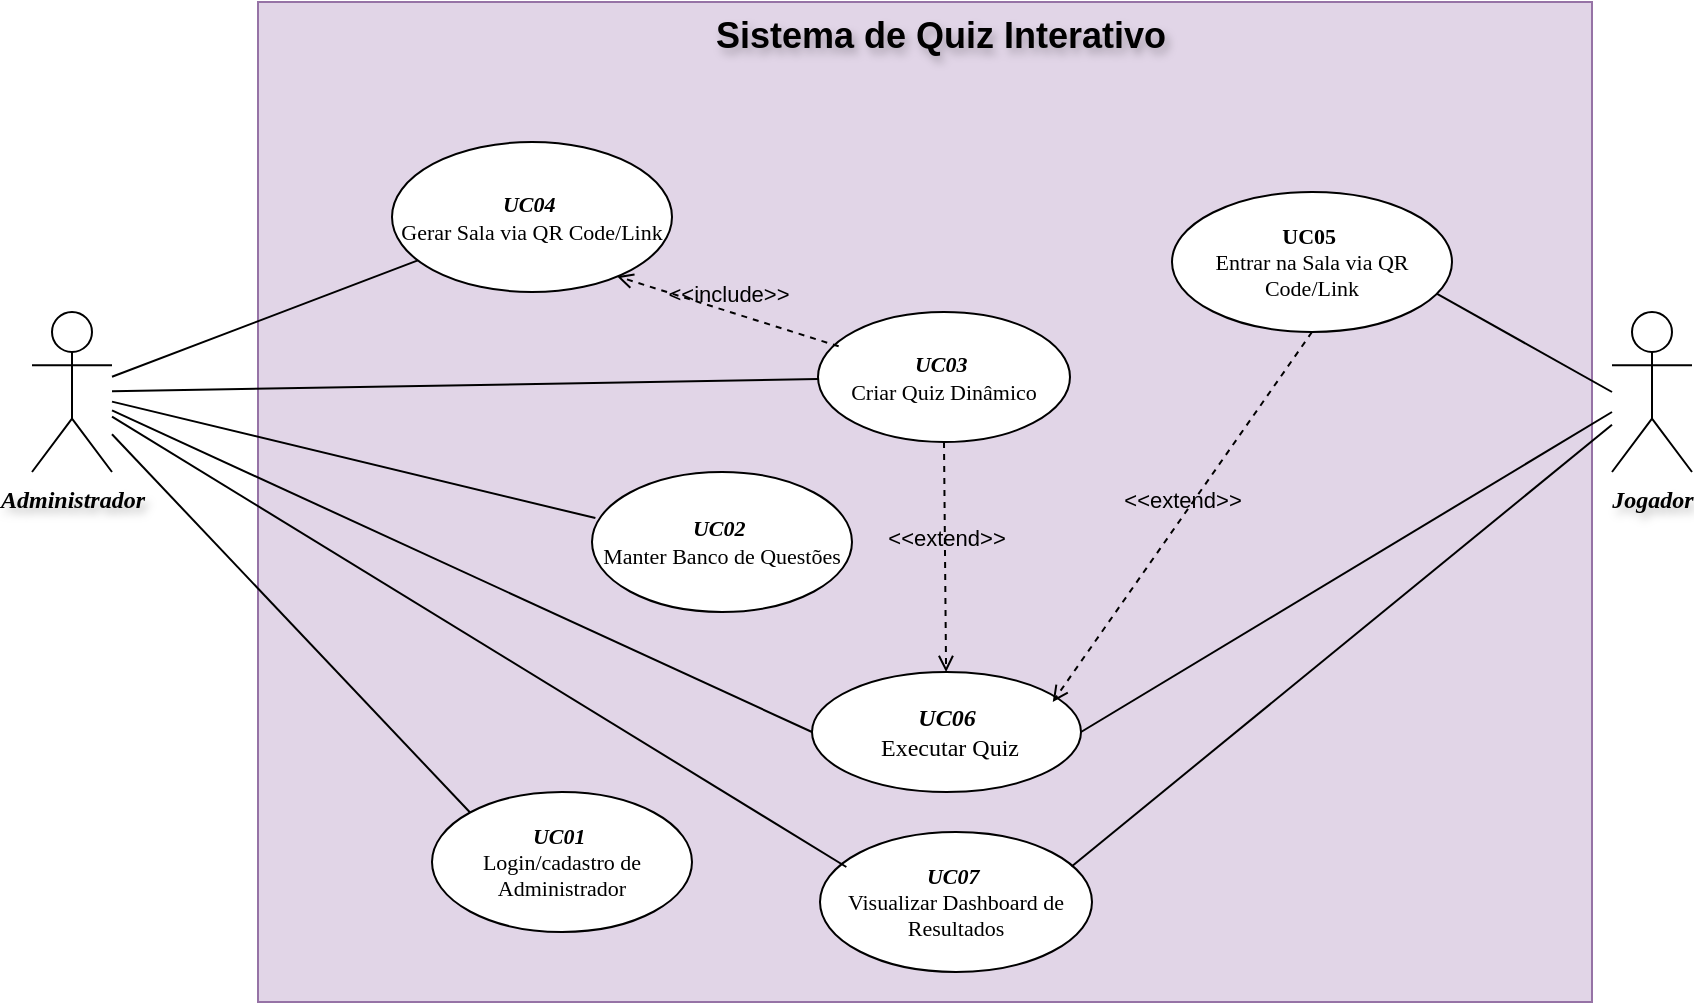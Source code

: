 <mxfile version="28.2.4">
  <diagram name="Página-1" id="Kir5lUTQsP73AKyXWG9N">
    <mxGraphModel dx="1924" dy="555" grid="1" gridSize="10" guides="1" tooltips="1" connect="1" arrows="1" fold="1" page="1" pageScale="1" pageWidth="827" pageHeight="1169" math="0" shadow="0">
      <root>
        <mxCell id="0" />
        <mxCell id="1" parent="0" />
        <mxCell id="pFB9ruW7gvEPElzmVASX-1" value="Administrador" style="shape=umlActor;verticalLabelPosition=bottom;verticalAlign=top;html=1;fontFamily=Verdana;fontStyle=3;textShadow=1;" parent="1" vertex="1">
          <mxGeometry x="-260" y="235" width="40" height="80" as="geometry" />
        </mxCell>
        <mxCell id="pFB9ruW7gvEPElzmVASX-6" value="Jogador" style="shape=umlActor;verticalLabelPosition=bottom;verticalAlign=top;html=1;fontFamily=Verdana;fontStyle=3;textShadow=1;" parent="1" vertex="1">
          <mxGeometry x="530" y="235" width="40" height="80" as="geometry" />
        </mxCell>
        <mxCell id="pFB9ruW7gvEPElzmVASX-8" value="" style="whiteSpace=wrap;html=1;fillColor=#e1d5e7;strokeColor=#9673a6;" parent="1" vertex="1">
          <mxGeometry x="-147" y="80" width="667" height="500" as="geometry" />
        </mxCell>
        <mxCell id="pFB9ruW7gvEPElzmVASX-10" value="Sistema de Quiz Interativo" style="text;align=center;fontStyle=1;verticalAlign=middle;spacingLeft=3;spacingRight=3;strokeColor=none;rotatable=0;points=[[0,0.5],[1,0.5]];portConstraint=eastwest;html=1;fontSize=18;textShadow=1;" parent="1" vertex="1">
          <mxGeometry x="154" y="84" width="80" height="26" as="geometry" />
        </mxCell>
        <mxCell id="pFB9ruW7gvEPElzmVASX-12" value="&lt;div&gt;&lt;span style=&quot;background-color: transparent; color: light-dark(rgb(0, 0, 0), rgb(255, 255, 255));&quot;&gt;&lt;b&gt;&lt;i&gt;UC01&amp;nbsp;&lt;/i&gt;&lt;/b&gt;&lt;/span&gt;&lt;/div&gt;&lt;div&gt;Login/cadastro de Administrador&lt;/div&gt;" style="ellipse;whiteSpace=wrap;html=1;align=center;fontFamily=Verdana;fontSize=11;" parent="1" vertex="1">
          <mxGeometry x="-60" y="475" width="130" height="70" as="geometry" />
        </mxCell>
        <mxCell id="pFB9ruW7gvEPElzmVASX-17" value="&lt;b&gt;&lt;i&gt;UC02&lt;/i&gt;&amp;nbsp;&lt;/b&gt;&lt;div&gt;Manter&lt;span style=&quot;background-color: transparent; color: light-dark(rgb(0, 0, 0), rgb(255, 255, 255));&quot;&gt;&amp;nbsp;Banco de Questões&lt;/span&gt;&lt;/div&gt;" style="ellipse;whiteSpace=wrap;html=1;fontFamily=Verdana;fontSize=11;" parent="1" vertex="1">
          <mxGeometry x="20" y="315" width="130" height="70" as="geometry" />
        </mxCell>
        <mxCell id="pFB9ruW7gvEPElzmVASX-20" value="&lt;b&gt;&lt;i&gt;UC03&amp;nbsp;&lt;/i&gt;&lt;/b&gt;&lt;div&gt;Criar Quiz Dinâmico&lt;/div&gt;" style="ellipse;whiteSpace=wrap;html=1;fontFamily=Verdana;fontSize=11;" parent="1" vertex="1">
          <mxGeometry x="133" y="235" width="126" height="65" as="geometry" />
        </mxCell>
        <mxCell id="pFB9ruW7gvEPElzmVASX-21" value="&lt;b&gt;&lt;i&gt;UC04&amp;nbsp;&lt;/i&gt;&lt;/b&gt;&lt;div&gt;Gerar Sala via QR Code/Link&lt;/div&gt;" style="ellipse;whiteSpace=wrap;html=1;fontFamily=Verdana;fontSize=11;" parent="1" vertex="1">
          <mxGeometry x="-80" y="150" width="140" height="75" as="geometry" />
        </mxCell>
        <mxCell id="pFB9ruW7gvEPElzmVASX-22" value="&lt;b&gt;&lt;span&gt;UC05&amp;nbsp;&lt;/span&gt;&lt;/b&gt;&lt;div&gt;Entrar na Sala via QR Code/Link&lt;/div&gt;" style="ellipse;whiteSpace=wrap;html=1;fontFamily=Verdana;fontSize=11;textShadow=0;spacingBottom=0;verticalAlign=middle;horizontal=1;fontStyle=0" parent="1" vertex="1">
          <mxGeometry x="310" y="175" width="140" height="70" as="geometry" />
        </mxCell>
        <mxCell id="pFB9ruW7gvEPElzmVASX-23" value="&lt;b&gt;&lt;i&gt;UC06&lt;/i&gt;&lt;/b&gt;&lt;div&gt;&amp;nbsp;Executar Quiz&lt;/div&gt;" style="ellipse;whiteSpace=wrap;html=1;fontFamily=Verdana;fontSize=12;" parent="1" vertex="1">
          <mxGeometry x="130" y="415" width="134.5" height="60" as="geometry" />
        </mxCell>
        <mxCell id="pFB9ruW7gvEPElzmVASX-24" value="&lt;b&gt;&lt;i&gt;UC07&amp;nbsp;&lt;/i&gt;&lt;/b&gt;&lt;div&gt;Visualizar Dashboard de Resultados&lt;/div&gt;" style="ellipse;whiteSpace=wrap;html=1;fontFamily=Verdana;fontSize=11;" parent="1" vertex="1">
          <mxGeometry x="134" y="495" width="136" height="70" as="geometry" />
        </mxCell>
        <mxCell id="pFB9ruW7gvEPElzmVASX-28" value="" style="endArrow=none;html=1;rounded=0;entryX=0.013;entryY=0.329;entryDx=0;entryDy=0;entryPerimeter=0;" parent="1" source="pFB9ruW7gvEPElzmVASX-1" target="pFB9ruW7gvEPElzmVASX-17" edge="1">
          <mxGeometry width="50" height="50" relative="1" as="geometry">
            <mxPoint x="-100" y="320" as="sourcePoint" />
            <mxPoint x="-50" y="270" as="targetPoint" />
          </mxGeometry>
        </mxCell>
        <mxCell id="pFB9ruW7gvEPElzmVASX-29" value="" style="endArrow=none;html=1;rounded=0;" parent="1" source="pFB9ruW7gvEPElzmVASX-20" target="pFB9ruW7gvEPElzmVASX-1" edge="1">
          <mxGeometry width="50" height="50" relative="1" as="geometry">
            <mxPoint x="-60" y="375" as="sourcePoint" />
            <mxPoint x="-100" y="275" as="targetPoint" />
            <Array as="points" />
          </mxGeometry>
        </mxCell>
        <mxCell id="pFB9ruW7gvEPElzmVASX-32" value="" style="endArrow=none;html=1;rounded=0;" parent="1" source="pFB9ruW7gvEPElzmVASX-1" target="pFB9ruW7gvEPElzmVASX-21" edge="1">
          <mxGeometry width="50" height="50" relative="1" as="geometry">
            <mxPoint x="78" y="255" as="sourcePoint" />
            <mxPoint x="128" y="205" as="targetPoint" />
          </mxGeometry>
        </mxCell>
        <mxCell id="pFB9ruW7gvEPElzmVASX-33" value="" style="endArrow=none;html=1;rounded=0;entryX=0;entryY=0.5;entryDx=0;entryDy=0;" parent="1" source="pFB9ruW7gvEPElzmVASX-1" target="pFB9ruW7gvEPElzmVASX-23" edge="1">
          <mxGeometry width="50" height="50" relative="1" as="geometry">
            <mxPoint x="85" y="320" as="sourcePoint" />
            <mxPoint x="135" y="270" as="targetPoint" />
            <Array as="points" />
          </mxGeometry>
        </mxCell>
        <mxCell id="pFB9ruW7gvEPElzmVASX-35" value="" style="endArrow=none;html=1;rounded=0;entryX=0.097;entryY=0.25;entryDx=0;entryDy=0;entryPerimeter=0;" parent="1" source="pFB9ruW7gvEPElzmVASX-1" target="pFB9ruW7gvEPElzmVASX-24" edge="1">
          <mxGeometry width="50" height="50" relative="1" as="geometry">
            <mxPoint x="100" y="405" as="sourcePoint" />
            <mxPoint x="150" y="355" as="targetPoint" />
          </mxGeometry>
        </mxCell>
        <mxCell id="pFB9ruW7gvEPElzmVASX-36" value="" style="endArrow=none;html=1;rounded=0;exitX=0.947;exitY=0.728;exitDx=0;exitDy=0;exitPerimeter=0;" parent="1" source="pFB9ruW7gvEPElzmVASX-22" edge="1">
          <mxGeometry width="50" height="50" relative="1" as="geometry">
            <mxPoint x="410" y="295" as="sourcePoint" />
            <mxPoint x="530" y="275" as="targetPoint" />
          </mxGeometry>
        </mxCell>
        <mxCell id="pFB9ruW7gvEPElzmVASX-37" value="" style="endArrow=none;html=1;rounded=0;exitX=1;exitY=0.5;exitDx=0;exitDy=0;" parent="1" source="pFB9ruW7gvEPElzmVASX-23" edge="1">
          <mxGeometry width="50" height="50" relative="1" as="geometry">
            <mxPoint x="460" y="300" as="sourcePoint" />
            <mxPoint x="530" y="285" as="targetPoint" />
          </mxGeometry>
        </mxCell>
        <mxCell id="pFB9ruW7gvEPElzmVASX-38" value="" style="endArrow=none;html=1;rounded=0;exitX=0.925;exitY=0.246;exitDx=0;exitDy=0;exitPerimeter=0;" parent="1" source="pFB9ruW7gvEPElzmVASX-24" target="pFB9ruW7gvEPElzmVASX-6" edge="1">
          <mxGeometry width="50" height="50" relative="1" as="geometry">
            <mxPoint x="460" y="310" as="sourcePoint" />
            <mxPoint x="510" y="260" as="targetPoint" />
          </mxGeometry>
        </mxCell>
        <mxCell id="pFB9ruW7gvEPElzmVASX-45" value="" style="endArrow=none;html=1;rounded=0;exitX=0;exitY=0;exitDx=0;exitDy=0;" parent="1" source="pFB9ruW7gvEPElzmVASX-12" target="pFB9ruW7gvEPElzmVASX-1" edge="1">
          <mxGeometry width="50" height="50" relative="1" as="geometry">
            <mxPoint x="-50" y="460" as="sourcePoint" />
            <mxPoint y="410" as="targetPoint" />
          </mxGeometry>
        </mxCell>
        <mxCell id="pFB9ruW7gvEPElzmVASX-49" value="&amp;lt;&amp;lt;include&amp;gt;&amp;gt;" style="html=1;verticalAlign=bottom;labelBackgroundColor=none;endArrow=open;endFill=0;dashed=1;rounded=0;exitX=0.082;exitY=0.264;exitDx=0;exitDy=0;exitPerimeter=0;entryX=0.745;entryY=0.895;entryDx=0;entryDy=0;entryPerimeter=0;" parent="1" source="pFB9ruW7gvEPElzmVASX-20" edge="1">
          <mxGeometry width="160" relative="1" as="geometry">
            <mxPoint x="150.0" y="251.315" as="sourcePoint" />
            <mxPoint x="32.48" y="217.125" as="targetPoint" />
          </mxGeometry>
        </mxCell>
        <mxCell id="pFB9ruW7gvEPElzmVASX-51" value="&amp;lt;&amp;lt;extend&amp;gt;&amp;gt;" style="html=1;verticalAlign=bottom;labelBackgroundColor=none;endArrow=open;endFill=0;dashed=1;rounded=0;exitX=0.5;exitY=1;exitDx=0;exitDy=0;entryX=0.895;entryY=0.249;entryDx=0;entryDy=0;entryPerimeter=0;" parent="1" source="pFB9ruW7gvEPElzmVASX-22" target="pFB9ruW7gvEPElzmVASX-23" edge="1">
          <mxGeometry width="160" relative="1" as="geometry">
            <mxPoint x="310" y="265" as="sourcePoint" />
            <mxPoint x="470" y="265" as="targetPoint" />
          </mxGeometry>
        </mxCell>
        <mxCell id="-L5sW4ZiLcS3vJe-_Noj-2" value="&amp;lt;&amp;lt;extend&amp;gt;&amp;gt;" style="html=1;verticalAlign=bottom;labelBackgroundColor=none;endArrow=open;endFill=0;dashed=1;rounded=0;exitX=0.5;exitY=1;exitDx=0;exitDy=0;" parent="1" source="pFB9ruW7gvEPElzmVASX-20" target="pFB9ruW7gvEPElzmVASX-23" edge="1">
          <mxGeometry width="160" relative="1" as="geometry">
            <mxPoint x="144" y="292" as="sourcePoint" />
            <mxPoint x="304" y="292" as="targetPoint" />
          </mxGeometry>
        </mxCell>
      </root>
    </mxGraphModel>
  </diagram>
</mxfile>
